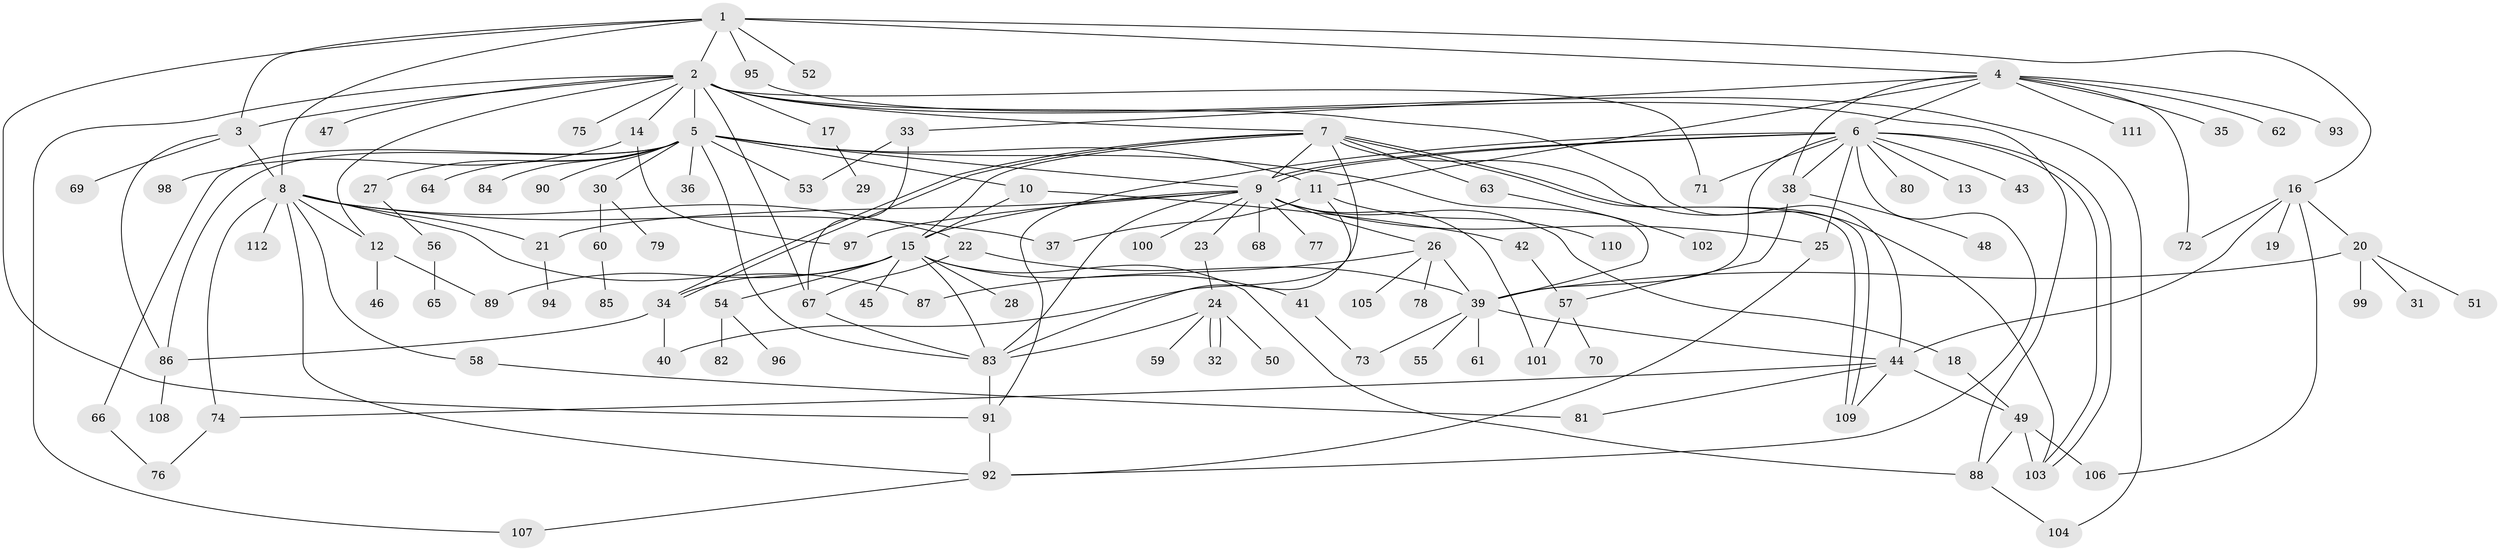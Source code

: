 // coarse degree distribution, {12: 0.014925373134328358, 14: 0.014925373134328358, 10: 0.04477611940298507, 15: 0.014925373134328358, 13: 0.029850746268656716, 3: 0.11940298507462686, 4: 0.05970149253731343, 1: 0.4626865671641791, 2: 0.19402985074626866, 5: 0.014925373134328358, 11: 0.014925373134328358, 6: 0.014925373134328358}
// Generated by graph-tools (version 1.1) at 2025/18/03/04/25 18:18:29]
// undirected, 112 vertices, 171 edges
graph export_dot {
graph [start="1"]
  node [color=gray90,style=filled];
  1;
  2;
  3;
  4;
  5;
  6;
  7;
  8;
  9;
  10;
  11;
  12;
  13;
  14;
  15;
  16;
  17;
  18;
  19;
  20;
  21;
  22;
  23;
  24;
  25;
  26;
  27;
  28;
  29;
  30;
  31;
  32;
  33;
  34;
  35;
  36;
  37;
  38;
  39;
  40;
  41;
  42;
  43;
  44;
  45;
  46;
  47;
  48;
  49;
  50;
  51;
  52;
  53;
  54;
  55;
  56;
  57;
  58;
  59;
  60;
  61;
  62;
  63;
  64;
  65;
  66;
  67;
  68;
  69;
  70;
  71;
  72;
  73;
  74;
  75;
  76;
  77;
  78;
  79;
  80;
  81;
  82;
  83;
  84;
  85;
  86;
  87;
  88;
  89;
  90;
  91;
  92;
  93;
  94;
  95;
  96;
  97;
  98;
  99;
  100;
  101;
  102;
  103;
  104;
  105;
  106;
  107;
  108;
  109;
  110;
  111;
  112;
  1 -- 2;
  1 -- 3;
  1 -- 4;
  1 -- 8;
  1 -- 16;
  1 -- 52;
  1 -- 91;
  1 -- 95;
  2 -- 3;
  2 -- 5;
  2 -- 7;
  2 -- 12;
  2 -- 14;
  2 -- 17;
  2 -- 44;
  2 -- 47;
  2 -- 67;
  2 -- 71;
  2 -- 75;
  2 -- 88;
  2 -- 107;
  3 -- 8;
  3 -- 69;
  3 -- 86;
  4 -- 6;
  4 -- 11;
  4 -- 33;
  4 -- 35;
  4 -- 38;
  4 -- 62;
  4 -- 72;
  4 -- 93;
  4 -- 111;
  5 -- 9;
  5 -- 10;
  5 -- 11;
  5 -- 27;
  5 -- 30;
  5 -- 36;
  5 -- 39;
  5 -- 53;
  5 -- 64;
  5 -- 66;
  5 -- 83;
  5 -- 84;
  5 -- 86;
  5 -- 90;
  6 -- 9;
  6 -- 9;
  6 -- 13;
  6 -- 25;
  6 -- 38;
  6 -- 39;
  6 -- 43;
  6 -- 71;
  6 -- 80;
  6 -- 91;
  6 -- 92;
  6 -- 103;
  6 -- 103;
  7 -- 9;
  7 -- 15;
  7 -- 34;
  7 -- 34;
  7 -- 40;
  7 -- 63;
  7 -- 103;
  7 -- 109;
  7 -- 109;
  8 -- 12;
  8 -- 21;
  8 -- 22;
  8 -- 37;
  8 -- 58;
  8 -- 74;
  8 -- 87;
  8 -- 92;
  8 -- 112;
  9 -- 15;
  9 -- 18;
  9 -- 21;
  9 -- 23;
  9 -- 25;
  9 -- 26;
  9 -- 68;
  9 -- 77;
  9 -- 83;
  9 -- 97;
  9 -- 100;
  9 -- 101;
  10 -- 15;
  10 -- 42;
  11 -- 37;
  11 -- 83;
  11 -- 110;
  12 -- 46;
  12 -- 89;
  14 -- 97;
  14 -- 98;
  15 -- 28;
  15 -- 34;
  15 -- 41;
  15 -- 45;
  15 -- 54;
  15 -- 83;
  15 -- 88;
  15 -- 89;
  16 -- 19;
  16 -- 20;
  16 -- 44;
  16 -- 72;
  16 -- 106;
  17 -- 29;
  18 -- 49;
  20 -- 31;
  20 -- 39;
  20 -- 51;
  20 -- 99;
  21 -- 94;
  22 -- 39;
  22 -- 67;
  23 -- 24;
  24 -- 32;
  24 -- 32;
  24 -- 50;
  24 -- 59;
  24 -- 83;
  25 -- 92;
  26 -- 39;
  26 -- 78;
  26 -- 87;
  26 -- 105;
  27 -- 56;
  30 -- 60;
  30 -- 79;
  33 -- 53;
  33 -- 67;
  34 -- 40;
  34 -- 86;
  38 -- 48;
  38 -- 57;
  39 -- 44;
  39 -- 55;
  39 -- 61;
  39 -- 73;
  41 -- 73;
  42 -- 57;
  44 -- 49;
  44 -- 74;
  44 -- 81;
  44 -- 109;
  49 -- 88;
  49 -- 103;
  49 -- 106;
  54 -- 82;
  54 -- 96;
  56 -- 65;
  57 -- 70;
  57 -- 101;
  58 -- 81;
  60 -- 85;
  63 -- 102;
  66 -- 76;
  67 -- 83;
  74 -- 76;
  83 -- 91;
  86 -- 108;
  88 -- 104;
  91 -- 92;
  92 -- 107;
  95 -- 104;
}
